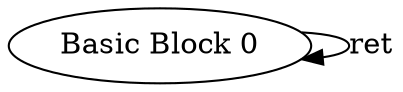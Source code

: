 digraph CFG {
    // Node Definitions
    block_0 [label="Basic Block 0"];
    
    // Edge Definitions
    block_0 -> block_0 [label="ret"];
}